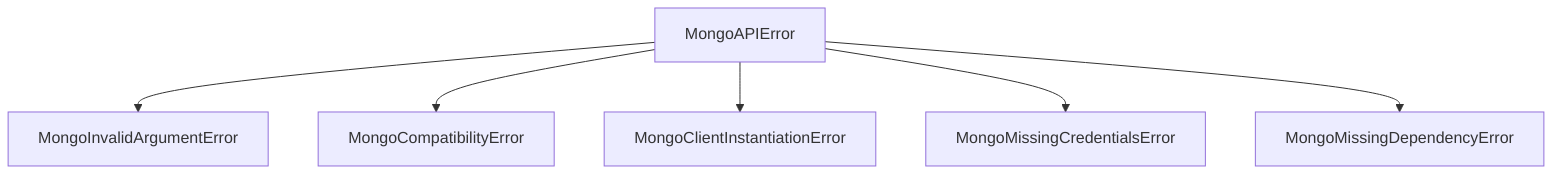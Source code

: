 graph TD
    MongoAPIError --> MongoInvalidArgumentError
    MongoAPIError --> MongoCompatibilityError
    MongoAPIError --> MongoClientInstantiationError
    MongoAPIError --> MongoMissingCredentialsError
    MongoAPIError --> MongoMissingDependencyError